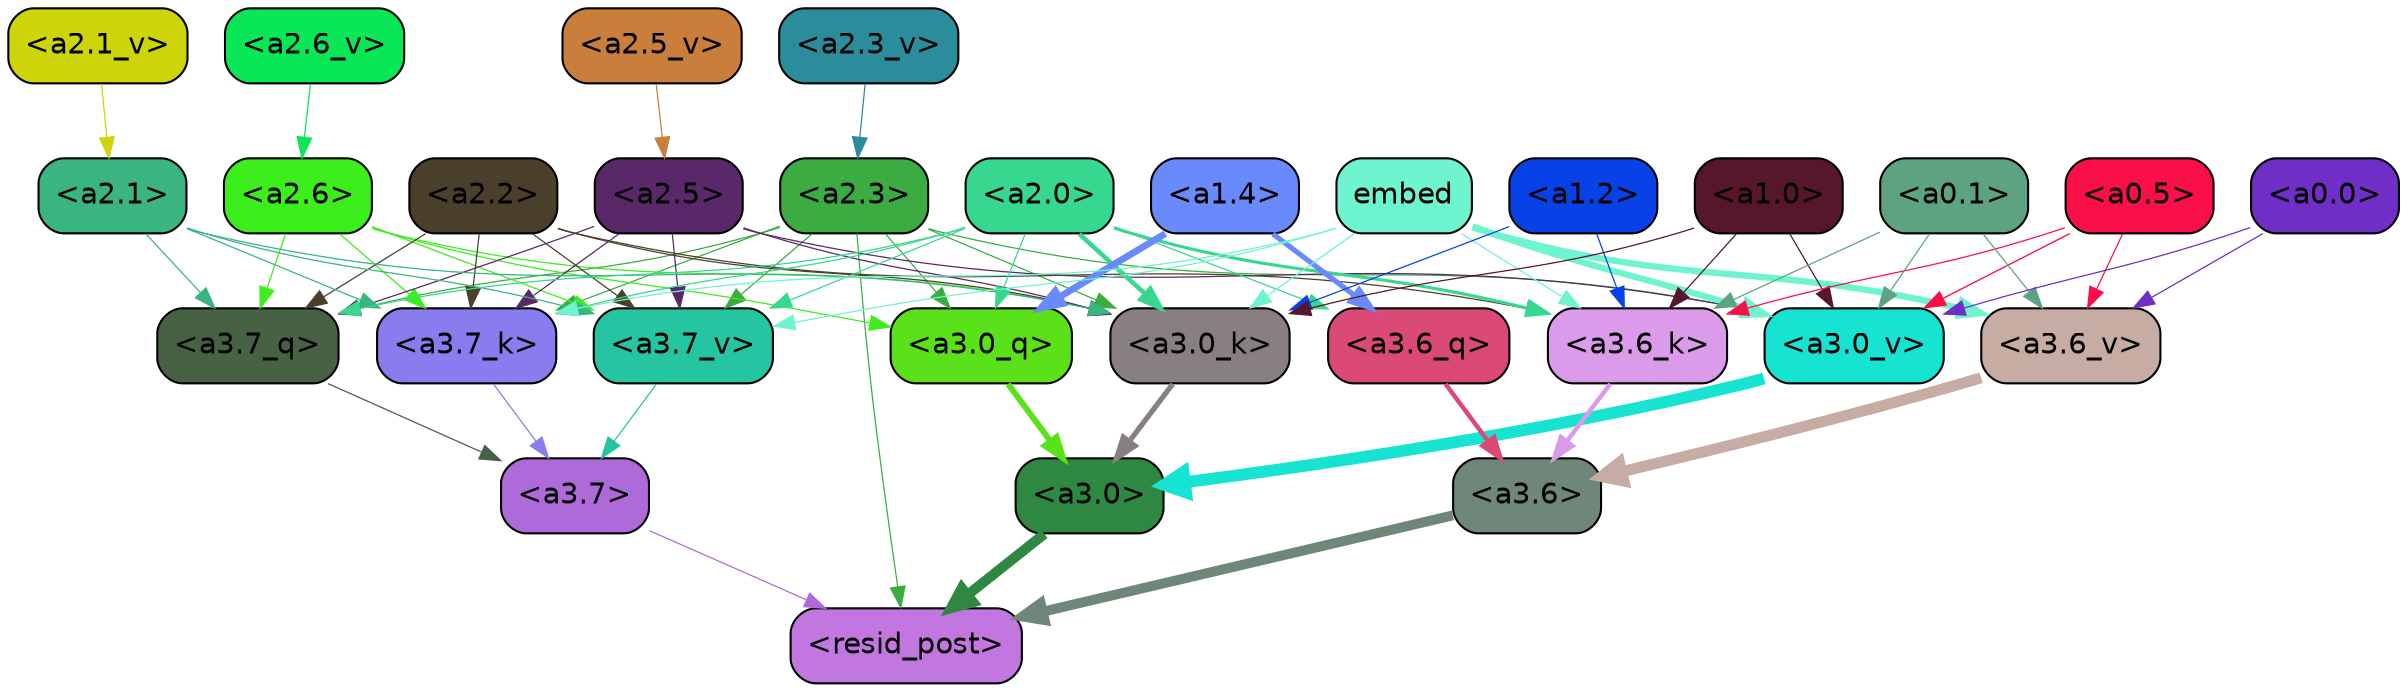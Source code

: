 strict digraph "" {
	graph [bgcolor=transparent,
		layout=dot,
		overlap=false,
		splines=true
	];
	"<a3.7>"	[color=black,
		fillcolor="#ae6ad9",
		fontname=Helvetica,
		shape=box,
		style="filled, rounded"];
	"<resid_post>"	[color=black,
		fillcolor="#c277e0",
		fontname=Helvetica,
		shape=box,
		style="filled, rounded"];
	"<a3.7>" -> "<resid_post>"	[color="#ae6ad9",
		penwidth=0.6];
	"<a3.6>"	[color=black,
		fillcolor="#6e8779",
		fontname=Helvetica,
		shape=box,
		style="filled, rounded"];
	"<a3.6>" -> "<resid_post>"	[color="#6e8779",
		penwidth=4.7534414529800415];
	"<a3.0>"	[color=black,
		fillcolor="#2f8841",
		fontname=Helvetica,
		shape=box,
		style="filled, rounded"];
	"<a3.0>" -> "<resid_post>"	[color="#2f8841",
		penwidth=4.898576855659485];
	"<a2.3>"	[color=black,
		fillcolor="#3aac41",
		fontname=Helvetica,
		shape=box,
		style="filled, rounded"];
	"<a2.3>" -> "<resid_post>"	[color="#3aac41",
		penwidth=0.6];
	"<a3.7_q>"	[color=black,
		fillcolor="#476145",
		fontname=Helvetica,
		shape=box,
		style="filled, rounded"];
	"<a2.3>" -> "<a3.7_q>"	[color="#3aac41",
		penwidth=0.6];
	"<a3.0_q>"	[color=black,
		fillcolor="#5be119",
		fontname=Helvetica,
		shape=box,
		style="filled, rounded"];
	"<a2.3>" -> "<a3.0_q>"	[color="#3aac41",
		penwidth=0.6];
	"<a3.7_k>"	[color=black,
		fillcolor="#887cef",
		fontname=Helvetica,
		shape=box,
		style="filled, rounded"];
	"<a2.3>" -> "<a3.7_k>"	[color="#3aac41",
		penwidth=0.6];
	"<a3.0_k>"	[color=black,
		fillcolor="#887f84",
		fontname=Helvetica,
		shape=box,
		style="filled, rounded"];
	"<a2.3>" -> "<a3.0_k>"	[color="#3aac41",
		penwidth=0.6];
	"<a3.7_v>"	[color=black,
		fillcolor="#25c5a1",
		fontname=Helvetica,
		shape=box,
		style="filled, rounded"];
	"<a2.3>" -> "<a3.7_v>"	[color="#3aac41",
		penwidth=0.6];
	"<a3.0_v>"	[color=black,
		fillcolor="#16e3d1",
		fontname=Helvetica,
		shape=box,
		style="filled, rounded"];
	"<a2.3>" -> "<a3.0_v>"	[color="#3aac41",
		penwidth=0.6];
	"<a3.7_q>" -> "<a3.7>"	[color="#476145",
		penwidth=0.6];
	"<a3.6_q>"	[color=black,
		fillcolor="#db4a77",
		fontname=Helvetica,
		shape=box,
		style="filled, rounded"];
	"<a3.6_q>" -> "<a3.6>"	[color="#db4a77",
		penwidth=2.160832464694977];
	"<a3.0_q>" -> "<a3.0>"	[color="#5be119",
		penwidth=2.870753765106201];
	"<a3.7_k>" -> "<a3.7>"	[color="#887cef",
		penwidth=0.6];
	"<a3.6_k>"	[color=black,
		fillcolor="#db9bea",
		fontname=Helvetica,
		shape=box,
		style="filled, rounded"];
	"<a3.6_k>" -> "<a3.6>"	[color="#db9bea",
		penwidth=2.13908451795578];
	"<a3.0_k>" -> "<a3.0>"	[color="#887f84",
		penwidth=2.520303964614868];
	"<a3.7_v>" -> "<a3.7>"	[color="#25c5a1",
		penwidth=0.6];
	"<a3.6_v>"	[color=black,
		fillcolor="#c6aca2",
		fontname=Helvetica,
		shape=box,
		style="filled, rounded"];
	"<a3.6_v>" -> "<a3.6>"	[color="#c6aca2",
		penwidth=5.297133803367615];
	"<a3.0_v>" -> "<a3.0>"	[color="#16e3d1",
		penwidth=5.680712580680847];
	"<a2.6>"	[color=black,
		fillcolor="#3cee1c",
		fontname=Helvetica,
		shape=box,
		style="filled, rounded"];
	"<a2.6>" -> "<a3.7_q>"	[color="#3cee1c",
		penwidth=0.6];
	"<a2.6>" -> "<a3.0_q>"	[color="#3cee1c",
		penwidth=0.6];
	"<a2.6>" -> "<a3.7_k>"	[color="#3cee1c",
		penwidth=0.6];
	"<a2.6>" -> "<a3.0_k>"	[color="#3cee1c",
		penwidth=0.6];
	"<a2.6>" -> "<a3.7_v>"	[color="#3cee1c",
		penwidth=0.6];
	"<a2.5>"	[color=black,
		fillcolor="#582869",
		fontname=Helvetica,
		shape=box,
		style="filled, rounded"];
	"<a2.5>" -> "<a3.7_q>"	[color="#582869",
		penwidth=0.6];
	"<a2.5>" -> "<a3.7_k>"	[color="#582869",
		penwidth=0.6];
	"<a2.5>" -> "<a3.0_k>"	[color="#582869",
		penwidth=0.6];
	"<a2.5>" -> "<a3.7_v>"	[color="#582869",
		penwidth=0.6];
	"<a2.5>" -> "<a3.0_v>"	[color="#582869",
		penwidth=0.6];
	"<a2.2>"	[color=black,
		fillcolor="#493f2a",
		fontname=Helvetica,
		shape=box,
		style="filled, rounded"];
	"<a2.2>" -> "<a3.7_q>"	[color="#493f2a",
		penwidth=0.6];
	"<a2.2>" -> "<a3.7_k>"	[color="#493f2a",
		penwidth=0.6];
	"<a2.2>" -> "<a3.6_k>"	[color="#493f2a",
		penwidth=0.6];
	"<a2.2>" -> "<a3.0_k>"	[color="#493f2a",
		penwidth=0.6];
	"<a2.2>" -> "<a3.7_v>"	[color="#493f2a",
		penwidth=0.6];
	"<a2.1>"	[color=black,
		fillcolor="#3ab480",
		fontname=Helvetica,
		shape=box,
		style="filled, rounded"];
	"<a2.1>" -> "<a3.7_q>"	[color="#3ab480",
		penwidth=0.6];
	"<a2.1>" -> "<a3.7_k>"	[color="#3ab480",
		penwidth=0.6];
	"<a2.1>" -> "<a3.0_k>"	[color="#3ab480",
		penwidth=0.6];
	"<a2.1>" -> "<a3.7_v>"	[color="#3ab480",
		penwidth=0.6];
	"<a2.0>"	[color=black,
		fillcolor="#38d790",
		fontname=Helvetica,
		shape=box,
		style="filled, rounded"];
	"<a2.0>" -> "<a3.7_q>"	[color="#38d790",
		penwidth=0.6];
	"<a2.0>" -> "<a3.6_q>"	[color="#38d790",
		penwidth=0.6];
	"<a2.0>" -> "<a3.0_q>"	[color="#38d790",
		penwidth=0.6];
	"<a2.0>" -> "<a3.7_k>"	[color="#38d790",
		penwidth=0.6];
	"<a2.0>" -> "<a3.6_k>"	[color="#38d790",
		penwidth=1.4957321882247925];
	"<a2.0>" -> "<a3.0_k>"	[color="#38d790",
		penwidth=2.18752121925354];
	"<a2.0>" -> "<a3.7_v>"	[color="#38d790",
		penwidth=0.6];
	"<a1.4>"	[color=black,
		fillcolor="#698afa",
		fontname=Helvetica,
		shape=box,
		style="filled, rounded"];
	"<a1.4>" -> "<a3.6_q>"	[color="#698afa",
		penwidth=2.4829938411712646];
	"<a1.4>" -> "<a3.0_q>"	[color="#698afa",
		penwidth=3.299744725227356];
	embed	[color=black,
		fillcolor="#6ef4cf",
		fontname=Helvetica,
		shape=box,
		style="filled, rounded"];
	embed -> "<a3.7_k>"	[color="#6ef4cf",
		penwidth=0.6];
	embed -> "<a3.6_k>"	[color="#6ef4cf",
		penwidth=0.6];
	embed -> "<a3.0_k>"	[color="#6ef4cf",
		penwidth=0.6394047290086746];
	embed -> "<a3.7_v>"	[color="#6ef4cf",
		penwidth=0.6];
	embed -> "<a3.6_v>"	[color="#6ef4cf",
		penwidth=3.067279100418091];
	embed -> "<a3.0_v>"	[color="#6ef4cf",
		penwidth=3.0212591886520386];
	"<a1.2>"	[color=black,
		fillcolor="#0842e7",
		fontname=Helvetica,
		shape=box,
		style="filled, rounded"];
	"<a1.2>" -> "<a3.6_k>"	[color="#0842e7",
		penwidth=0.6];
	"<a1.2>" -> "<a3.0_k>"	[color="#0842e7",
		penwidth=0.6];
	"<a1.0>"	[color=black,
		fillcolor="#56162b",
		fontname=Helvetica,
		shape=box,
		style="filled, rounded"];
	"<a1.0>" -> "<a3.6_k>"	[color="#56162b",
		penwidth=0.6];
	"<a1.0>" -> "<a3.0_k>"	[color="#56162b",
		penwidth=0.6];
	"<a1.0>" -> "<a3.0_v>"	[color="#56162b",
		penwidth=0.6];
	"<a0.5>"	[color=black,
		fillcolor="#f91048",
		fontname=Helvetica,
		shape=box,
		style="filled, rounded"];
	"<a0.5>" -> "<a3.6_k>"	[color="#f91048",
		penwidth=0.6];
	"<a0.5>" -> "<a3.6_v>"	[color="#f91048",
		penwidth=0.6];
	"<a0.5>" -> "<a3.0_v>"	[color="#f91048",
		penwidth=0.648682102560997];
	"<a0.1>"	[color=black,
		fillcolor="#5da382",
		fontname=Helvetica,
		shape=box,
		style="filled, rounded"];
	"<a0.1>" -> "<a3.6_k>"	[color="#5da382",
		penwidth=0.6];
	"<a0.1>" -> "<a3.6_v>"	[color="#5da382",
		penwidth=0.6];
	"<a0.1>" -> "<a3.0_v>"	[color="#5da382",
		penwidth=0.6];
	"<a0.0>"	[color=black,
		fillcolor="#6f2ec5",
		fontname=Helvetica,
		shape=box,
		style="filled, rounded"];
	"<a0.0>" -> "<a3.6_v>"	[color="#6f2ec5",
		penwidth=0.6];
	"<a0.0>" -> "<a3.0_v>"	[color="#6f2ec5",
		penwidth=0.6];
	"<a2.6_v>"	[color=black,
		fillcolor="#09e757",
		fontname=Helvetica,
		shape=box,
		style="filled, rounded"];
	"<a2.6_v>" -> "<a2.6>"	[color="#09e757",
		penwidth=0.6];
	"<a2.5_v>"	[color=black,
		fillcolor="#c97e3b",
		fontname=Helvetica,
		shape=box,
		style="filled, rounded"];
	"<a2.5_v>" -> "<a2.5>"	[color="#c97e3b",
		penwidth=0.6];
	"<a2.3_v>"	[color=black,
		fillcolor="#2b8c9c",
		fontname=Helvetica,
		shape=box,
		style="filled, rounded"];
	"<a2.3_v>" -> "<a2.3>"	[color="#2b8c9c",
		penwidth=0.6];
	"<a2.1_v>"	[color=black,
		fillcolor="#cdd40a",
		fontname=Helvetica,
		shape=box,
		style="filled, rounded"];
	"<a2.1_v>" -> "<a2.1>"	[color="#cdd40a",
		penwidth=0.6];
}
